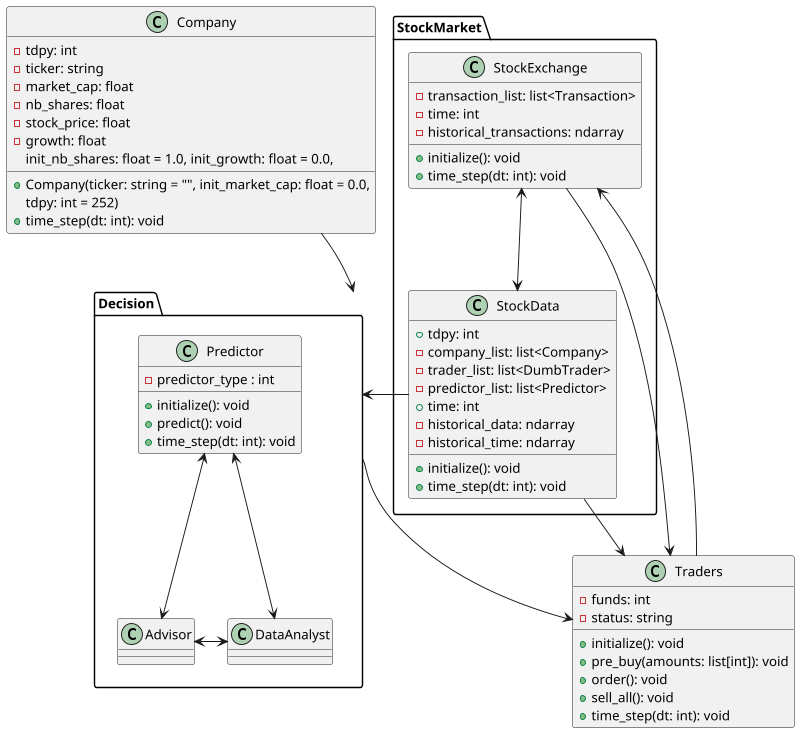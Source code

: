 @startuml
scale max 800*800
class Company {
    - tdpy: int
    - ticker: string
    - market_cap: float
    - nb_shares: float
    - stock_price: float
    - growth: float
    + Company(ticker: string = "", init_market_cap: float = 0.0,
              init_nb_shares: float = 1.0, init_growth: float = 0.0,
              tdpy: int = 252)
    + time_step(dt: int): void
}

class Traders {
    - funds: int
    - status: string
    + initialize(): void
    + pre_buy(amounts: list[int]): void
    + order(): void
    + sell_all(): void
    + time_step(dt: int): void
}

package StockMarket {
        class StockData {
        + tdpy: int
        - company_list: list<Company>
        - trader_list: list<DumbTrader>
        - predictor_list: list<Predictor>
        + time: int
        - historical_data: ndarray
        - historical_time: ndarray
        + initialize(): void
        + time_step(dt: int): void
        }

        class StockExchange
        {
        - transaction_list: list<Transaction>
        - time: int
        - historical_transactions: ndarray
        + initialize(): void
        + time_step(dt: int): void
    }
}

package Decision {
    class Predictor {
    - predictor_type : int
    + initialize(): void
    + predict(): void
    + time_step(dt: int): void
}
    class Advisor
    class DataAnalyst
}

StockMarket.StockExchange <--> StockMarket.StockData
StockMarket.StockData -> Traders
StockMarket.StockData -> Decision
StockMarket.StockExchange -> Traders
StockMarket.StockExchange <- Traders
Company --> Decision
Decision --> Traders
Decision.Predictor <--> Decision.Advisor
Decision.Predictor <--> Decision.DataAnalyst
Decision.Advisor <-> Decision.DataAnalyst


@enduml
